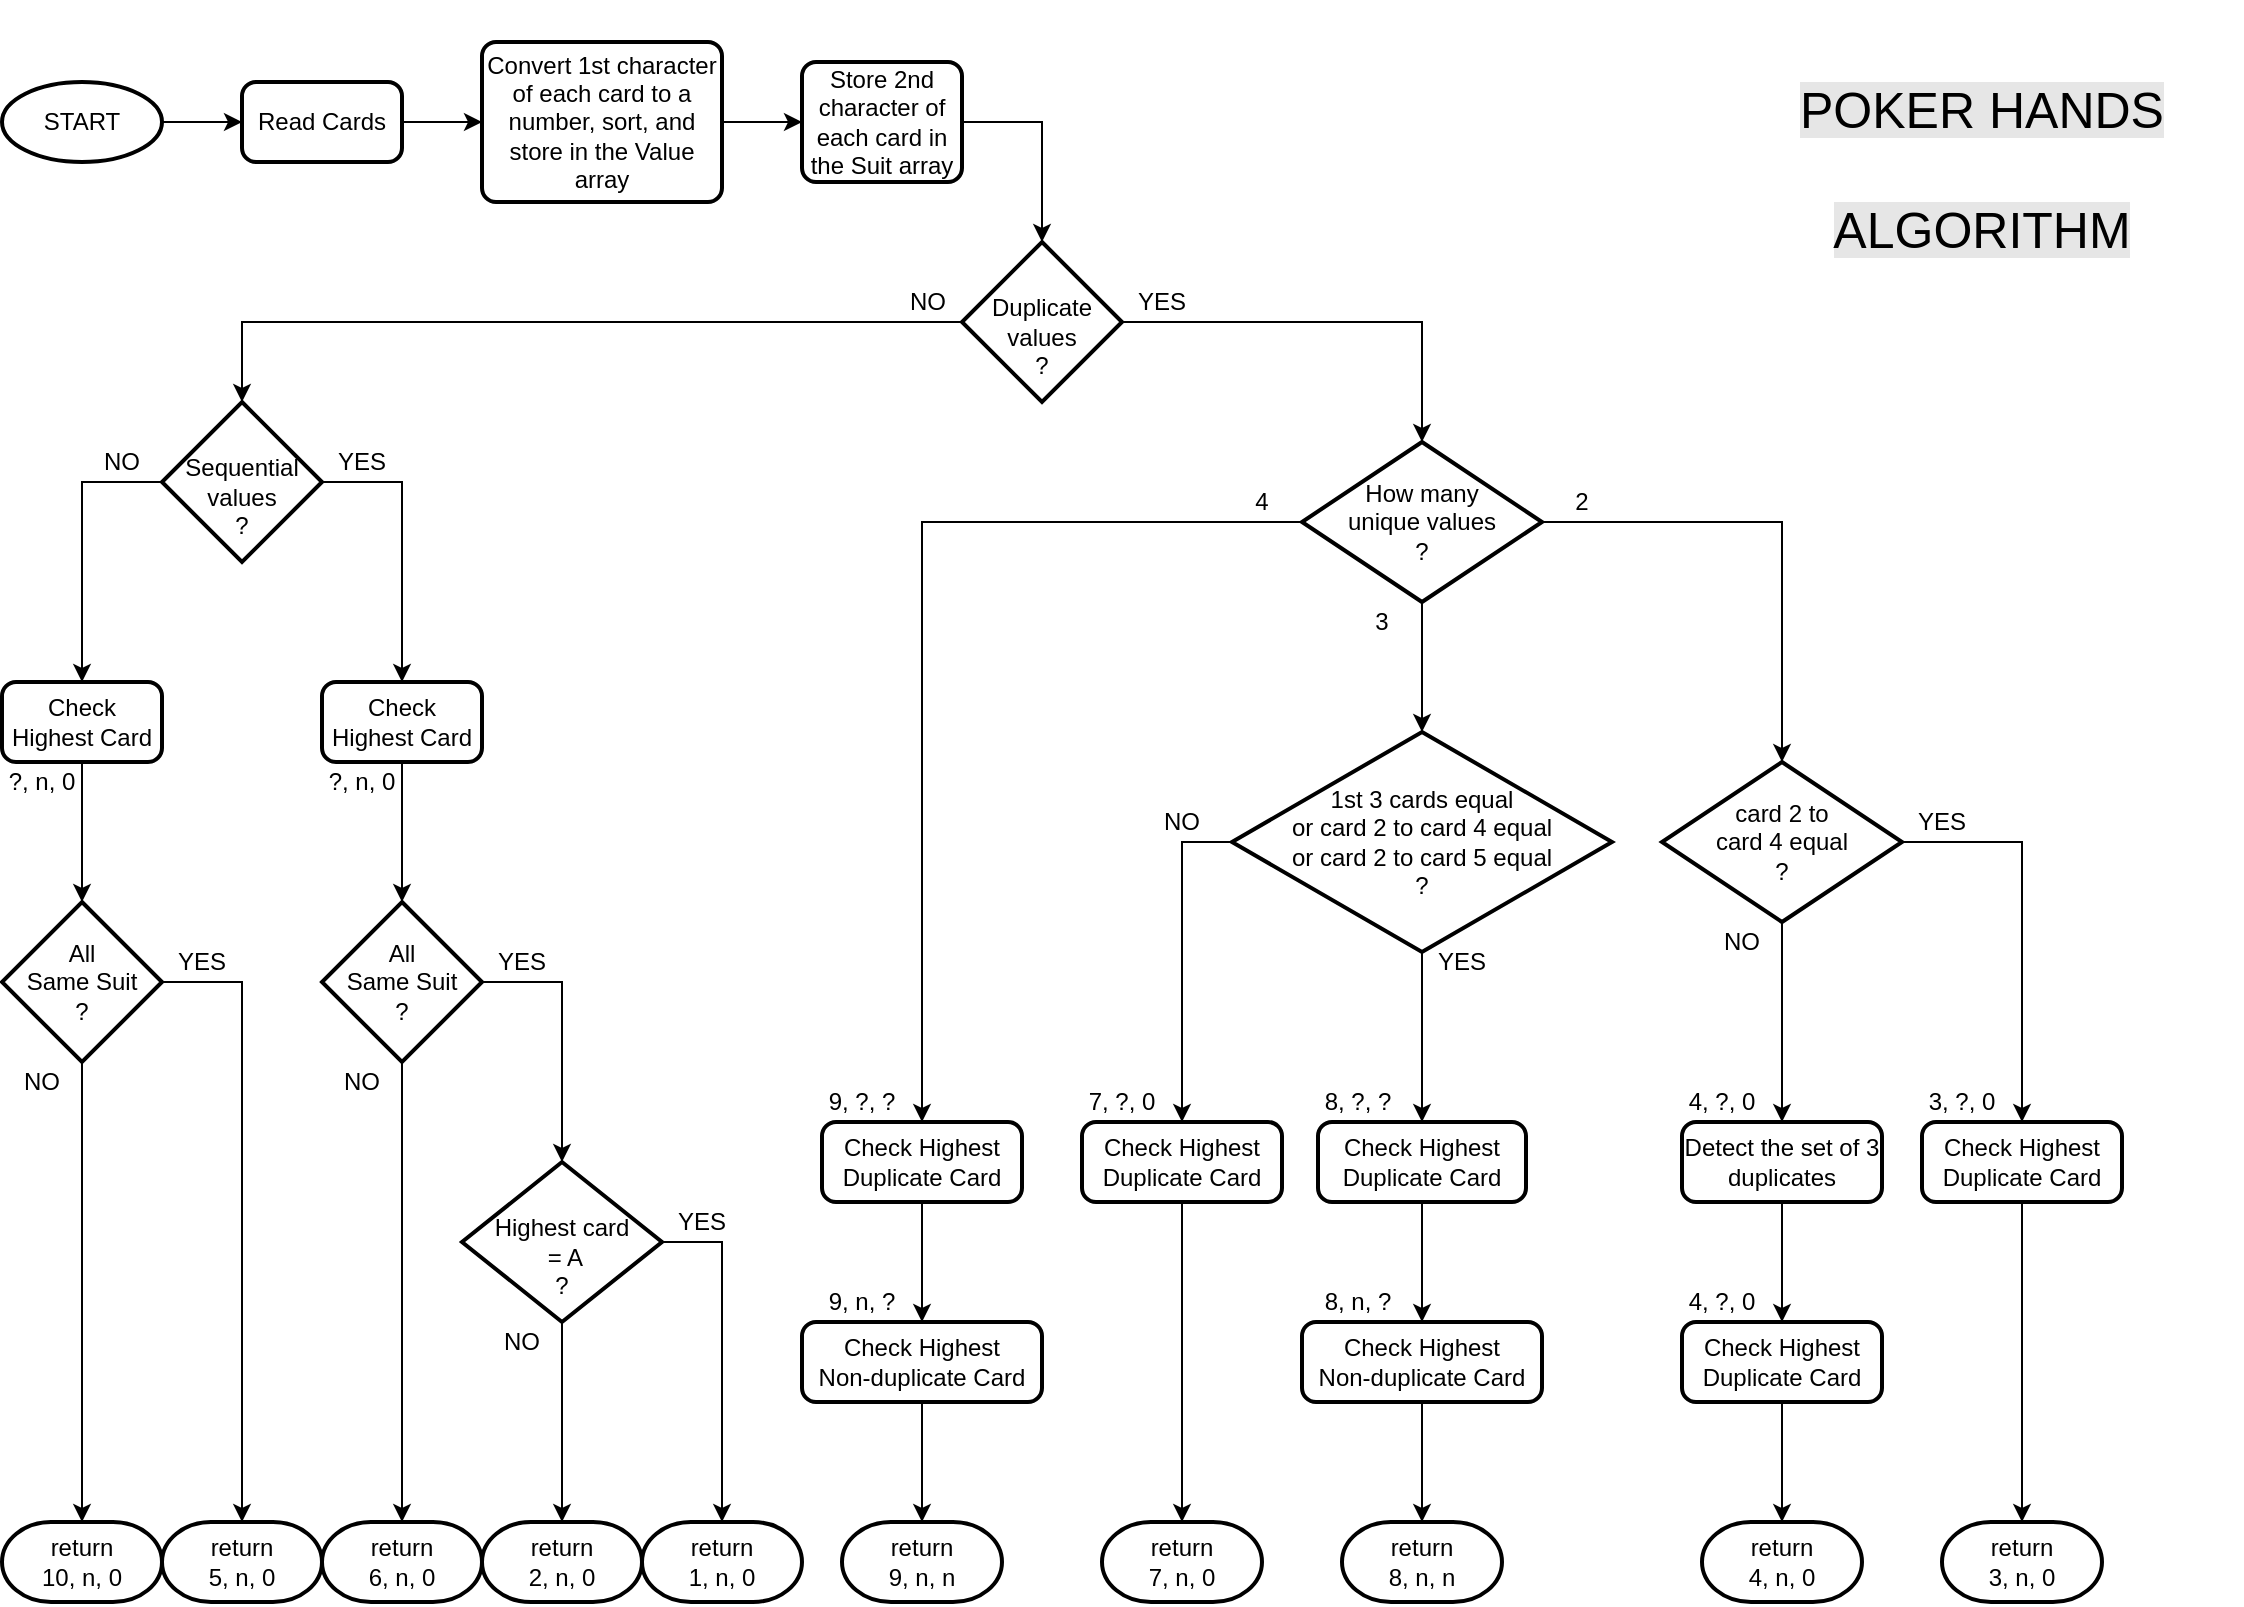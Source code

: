 <mxfile version="12.6.6" type="device"><diagram id="I3q20znTGNUzagH7PXtS" name="Page-1"><mxGraphModel dx="2646" dy="1188" grid="1" gridSize="10" guides="1" tooltips="1" connect="1" arrows="1" fold="1" page="1" pageScale="1" pageWidth="1169" pageHeight="827" math="0" shadow="0"><root><mxCell id="0"/><mxCell id="1" parent="0"/><mxCell id="RHL13HJdEmfLBAZ5DsNO-29" style="edgeStyle=orthogonalEdgeStyle;rounded=0;orthogonalLoop=1;jettySize=auto;html=1;exitX=1;exitY=0.5;exitDx=0;exitDy=0;exitPerimeter=0;endArrow=classic;endFill=1;entryX=0;entryY=0.5;entryDx=0;entryDy=0;" parent="1" source="sh6oQ77zV7s9otKL_5PD-1" target="sh6oQ77zV7s9otKL_5PD-3" edge="1"><mxGeometry relative="1" as="geometry"><mxPoint x="150" y="120" as="targetPoint"/><Array as="points"/></mxGeometry></mxCell><mxCell id="sh6oQ77zV7s9otKL_5PD-1" value="START" style="strokeWidth=2;html=1;shape=mxgraph.flowchart.start_1;whiteSpace=wrap;" parent="1" vertex="1"><mxGeometry x="40" y="40" width="80" height="40" as="geometry"/></mxCell><mxCell id="eEpvlxk4m8wuAe4OeIYp-4" style="edgeStyle=orthogonalEdgeStyle;rounded=0;orthogonalLoop=1;jettySize=auto;html=1;exitX=1;exitY=0.5;exitDx=0;exitDy=0;entryX=0;entryY=0.5;entryDx=0;entryDy=0;" edge="1" parent="1" source="sh6oQ77zV7s9otKL_5PD-2" target="eEpvlxk4m8wuAe4OeIYp-3"><mxGeometry relative="1" as="geometry"/></mxCell><mxCell id="sh6oQ77zV7s9otKL_5PD-2" value="Convert 1st character of each card to a number, sort, and store in the Value array" style="rounded=1;whiteSpace=wrap;html=1;absoluteArcSize=1;arcSize=14;strokeWidth=2;" parent="1" vertex="1"><mxGeometry x="280" y="20" width="120" height="80" as="geometry"/></mxCell><mxCell id="RHL13HJdEmfLBAZ5DsNO-30" style="edgeStyle=orthogonalEdgeStyle;rounded=0;orthogonalLoop=1;jettySize=auto;html=1;exitX=1;exitY=0.5;exitDx=0;exitDy=0;entryX=0;entryY=0.5;entryDx=0;entryDy=0;endArrow=classic;endFill=1;" parent="1" source="sh6oQ77zV7s9otKL_5PD-3" target="sh6oQ77zV7s9otKL_5PD-2" edge="1"><mxGeometry relative="1" as="geometry"><Array as="points"><mxPoint x="270" y="60"/><mxPoint x="270" y="60"/></Array></mxGeometry></mxCell><mxCell id="sh6oQ77zV7s9otKL_5PD-3" value="Read Cards" style="rounded=1;whiteSpace=wrap;html=1;absoluteArcSize=1;arcSize=14;strokeWidth=2;" parent="1" vertex="1"><mxGeometry x="160" y="40" width="80" height="40" as="geometry"/></mxCell><mxCell id="RHL13HJdEmfLBAZ5DsNO-21" style="edgeStyle=orthogonalEdgeStyle;rounded=0;orthogonalLoop=1;jettySize=auto;html=1;exitX=0;exitY=0.5;exitDx=0;exitDy=0;exitPerimeter=0;endArrow=classic;endFill=1;entryX=0.5;entryY=0;entryDx=0;entryDy=0;entryPerimeter=0;" parent="1" source="sh6oQ77zV7s9otKL_5PD-4" target="sh6oQ77zV7s9otKL_5PD-8" edge="1"><mxGeometry relative="1" as="geometry"><mxPoint x="350" y="160" as="targetPoint"/></mxGeometry></mxCell><mxCell id="sh6oQ77zV7s9otKL_5PD-4" value="&lt;br&gt;Duplicate&lt;br&gt;values&lt;br&gt;?" style="strokeWidth=2;html=1;shape=mxgraph.flowchart.decision;whiteSpace=wrap;" parent="1" vertex="1"><mxGeometry x="520" y="120" width="80" height="80" as="geometry"/></mxCell><mxCell id="RHL13HJdEmfLBAZ5DsNO-5" style="edgeStyle=orthogonalEdgeStyle;rounded=0;orthogonalLoop=1;jettySize=auto;html=1;exitX=0;exitY=0.5;exitDx=0;exitDy=0;exitPerimeter=0;entryX=0.5;entryY=0;entryDx=0;entryDy=0;" parent="1" source="sh6oQ77zV7s9otKL_5PD-8" target="eEpvlxk4m8wuAe4OeIYp-14" edge="1"><mxGeometry relative="1" as="geometry"/></mxCell><mxCell id="eEpvlxk4m8wuAe4OeIYp-9" style="edgeStyle=orthogonalEdgeStyle;rounded=0;orthogonalLoop=1;jettySize=auto;html=1;exitX=1;exitY=0.5;exitDx=0;exitDy=0;exitPerimeter=0;" edge="1" parent="1" source="sh6oQ77zV7s9otKL_5PD-8" target="eEpvlxk4m8wuAe4OeIYp-7"><mxGeometry relative="1" as="geometry"/></mxCell><mxCell id="sh6oQ77zV7s9otKL_5PD-8" value="&lt;br&gt;Sequential&lt;br&gt;values&lt;br&gt;?" style="strokeWidth=2;html=1;shape=mxgraph.flowchart.decision;whiteSpace=wrap;" parent="1" vertex="1"><mxGeometry x="120" y="200" width="80" height="80" as="geometry"/></mxCell><mxCell id="sh6oQ77zV7s9otKL_5PD-9" value="All&lt;br&gt;Same Suit&lt;br&gt;?" style="strokeWidth=2;html=1;shape=mxgraph.flowchart.decision;whiteSpace=wrap;" parent="1" vertex="1"><mxGeometry x="40" y="450" width="80" height="80" as="geometry"/></mxCell><mxCell id="sh6oQ77zV7s9otKL_5PD-29" style="edgeStyle=orthogonalEdgeStyle;rounded=0;orthogonalLoop=1;jettySize=auto;html=1;exitX=0.5;exitY=1;exitDx=0;exitDy=0;exitPerimeter=0;entryX=0.5;entryY=0;entryDx=0;entryDy=0;entryPerimeter=0;" parent="1" source="sh6oQ77zV7s9otKL_5PD-12" target="sh6oQ77zV7s9otKL_5PD-31" edge="1"><mxGeometry relative="1" as="geometry"><mxPoint x="240" y="510" as="targetPoint"/></mxGeometry></mxCell><mxCell id="eEpvlxk4m8wuAe4OeIYp-13" style="edgeStyle=orthogonalEdgeStyle;rounded=0;orthogonalLoop=1;jettySize=auto;html=1;exitX=1;exitY=0.5;exitDx=0;exitDy=0;exitPerimeter=0;entryX=0.5;entryY=0;entryDx=0;entryDy=0;entryPerimeter=0;" edge="1" parent="1" source="sh6oQ77zV7s9otKL_5PD-12" target="sh6oQ77zV7s9otKL_5PD-15"><mxGeometry relative="1" as="geometry"><mxPoint x="320" y="530" as="targetPoint"/></mxGeometry></mxCell><mxCell id="sh6oQ77zV7s9otKL_5PD-12" value="All&lt;br&gt;Same Suit&lt;br&gt;?" style="strokeWidth=2;html=1;shape=mxgraph.flowchart.decision;whiteSpace=wrap;" parent="1" vertex="1"><mxGeometry x="200" y="450" width="80" height="80" as="geometry"/></mxCell><mxCell id="sh6oQ77zV7s9otKL_5PD-20" style="edgeStyle=orthogonalEdgeStyle;rounded=0;orthogonalLoop=1;jettySize=auto;html=1;exitX=0.5;exitY=1;exitDx=0;exitDy=0;exitPerimeter=0;entryX=0.5;entryY=0;entryDx=0;entryDy=0;entryPerimeter=0;" parent="1" source="sh6oQ77zV7s9otKL_5PD-15" target="sh6oQ77zV7s9otKL_5PD-16" edge="1"><mxGeometry relative="1" as="geometry"/></mxCell><mxCell id="sh6oQ77zV7s9otKL_5PD-23" style="edgeStyle=orthogonalEdgeStyle;rounded=0;orthogonalLoop=1;jettySize=auto;html=1;exitX=1;exitY=0.5;exitDx=0;exitDy=0;exitPerimeter=0;entryX=0.5;entryY=0;entryDx=0;entryDy=0;entryPerimeter=0;" parent="1" source="sh6oQ77zV7s9otKL_5PD-15" target="sh6oQ77zV7s9otKL_5PD-22" edge="1"><mxGeometry relative="1" as="geometry"/></mxCell><mxCell id="sh6oQ77zV7s9otKL_5PD-15" value="&lt;br&gt;Highest card&lt;br&gt;&amp;nbsp;= A&lt;br&gt;?" style="strokeWidth=2;html=1;shape=mxgraph.flowchart.decision;whiteSpace=wrap;" parent="1" vertex="1"><mxGeometry x="270" y="580" width="100" height="80" as="geometry"/></mxCell><mxCell id="sh6oQ77zV7s9otKL_5PD-16" value="return&lt;br&gt;2, n, 0" style="strokeWidth=2;html=1;shape=mxgraph.flowchart.terminator;whiteSpace=wrap;" parent="1" vertex="1"><mxGeometry x="280" y="760" width="80" height="40" as="geometry"/></mxCell><mxCell id="sh6oQ77zV7s9otKL_5PD-22" value="return&lt;br&gt;1, n, 0" style="strokeWidth=2;html=1;shape=mxgraph.flowchart.terminator;whiteSpace=wrap;" parent="1" vertex="1"><mxGeometry x="360" y="760" width="80" height="40" as="geometry"/></mxCell><mxCell id="sh6oQ77zV7s9otKL_5PD-25" value="YES" style="text;html=1;strokeColor=none;fillColor=none;align=center;verticalAlign=middle;whiteSpace=wrap;rounded=0;" parent="1" vertex="1"><mxGeometry x="370" y="600" width="40" height="20" as="geometry"/></mxCell><mxCell id="sh6oQ77zV7s9otKL_5PD-26" value="NO" style="text;html=1;strokeColor=none;fillColor=none;align=center;verticalAlign=middle;whiteSpace=wrap;rounded=0;" parent="1" vertex="1"><mxGeometry x="280" y="660" width="40" height="20" as="geometry"/></mxCell><mxCell id="sh6oQ77zV7s9otKL_5PD-27" value="YES" style="text;html=1;strokeColor=none;fillColor=none;align=center;verticalAlign=middle;whiteSpace=wrap;rounded=0;" parent="1" vertex="1"><mxGeometry x="280" y="470" width="40" height="20" as="geometry"/></mxCell><mxCell id="sh6oQ77zV7s9otKL_5PD-28" value="NO" style="text;html=1;strokeColor=none;fillColor=none;align=center;verticalAlign=middle;whiteSpace=wrap;rounded=0;" parent="1" vertex="1"><mxGeometry x="200" y="530" width="40" height="20" as="geometry"/></mxCell><mxCell id="sh6oQ77zV7s9otKL_5PD-31" value="return&lt;br&gt;6, n, 0" style="strokeWidth=2;html=1;shape=mxgraph.flowchart.terminator;whiteSpace=wrap;" parent="1" vertex="1"><mxGeometry x="200" y="760" width="80" height="40" as="geometry"/></mxCell><mxCell id="RHL13HJdEmfLBAZ5DsNO-4" value="YES" style="text;html=1;strokeColor=none;fillColor=none;align=center;verticalAlign=middle;whiteSpace=wrap;rounded=0;" parent="1" vertex="1"><mxGeometry x="200" y="220" width="40" height="20" as="geometry"/></mxCell><mxCell id="RHL13HJdEmfLBAZ5DsNO-6" value="NO" style="text;html=1;strokeColor=none;fillColor=none;align=center;verticalAlign=middle;whiteSpace=wrap;rounded=0;" parent="1" vertex="1"><mxGeometry x="80" y="220" width="40" height="20" as="geometry"/></mxCell><mxCell id="RHL13HJdEmfLBAZ5DsNO-9" style="edgeStyle=orthogonalEdgeStyle;rounded=0;orthogonalLoop=1;jettySize=auto;html=1;exitX=0.5;exitY=1;exitDx=0;exitDy=0;entryX=0.5;entryY=0;entryDx=0;entryDy=0;exitPerimeter=0;entryPerimeter=0;" parent="1" source="sh6oQ77zV7s9otKL_5PD-9" target="RHL13HJdEmfLBAZ5DsNO-14" edge="1"><mxGeometry relative="1" as="geometry"><Array as="points"/><mxPoint x="80" y="570" as="targetPoint"/></mxGeometry></mxCell><mxCell id="RHL13HJdEmfLBAZ5DsNO-7" value="NO" style="text;html=1;strokeColor=none;fillColor=none;align=center;verticalAlign=middle;whiteSpace=wrap;rounded=0;" parent="1" vertex="1"><mxGeometry x="40" y="530" width="40" height="20" as="geometry"/></mxCell><mxCell id="RHL13HJdEmfLBAZ5DsNO-10" style="edgeStyle=orthogonalEdgeStyle;rounded=0;orthogonalLoop=1;jettySize=auto;html=1;exitX=0;exitY=1;exitDx=0;exitDy=0;entryX=0.5;entryY=0;entryDx=0;entryDy=0;entryPerimeter=0;" parent="1" source="RHL13HJdEmfLBAZ5DsNO-8" target="RHL13HJdEmfLBAZ5DsNO-13" edge="1"><mxGeometry relative="1" as="geometry"><Array as="points"><mxPoint x="160" y="490"/></Array><mxPoint x="160" y="570" as="targetPoint"/></mxGeometry></mxCell><mxCell id="RHL13HJdEmfLBAZ5DsNO-8" value="YES" style="text;html=1;strokeColor=none;fillColor=none;align=center;verticalAlign=middle;whiteSpace=wrap;rounded=0;" parent="1" vertex="1"><mxGeometry x="120" y="470" width="40" height="20" as="geometry"/></mxCell><mxCell id="RHL13HJdEmfLBAZ5DsNO-13" value="return&lt;br&gt;5, n, 0" style="strokeWidth=2;html=1;shape=mxgraph.flowchart.terminator;whiteSpace=wrap;" parent="1" vertex="1"><mxGeometry x="120" y="760" width="80" height="40" as="geometry"/></mxCell><mxCell id="RHL13HJdEmfLBAZ5DsNO-14" value="return&lt;br&gt;10, n, 0" style="strokeWidth=2;html=1;shape=mxgraph.flowchart.terminator;whiteSpace=wrap;" parent="1" vertex="1"><mxGeometry x="40" y="760" width="80" height="40" as="geometry"/></mxCell><mxCell id="RHL13HJdEmfLBAZ5DsNO-22" value="NO" style="text;html=1;strokeColor=none;fillColor=none;align=center;verticalAlign=middle;whiteSpace=wrap;rounded=0;" parent="1" vertex="1"><mxGeometry x="483" y="140" width="40" height="20" as="geometry"/></mxCell><mxCell id="RHL13HJdEmfLBAZ5DsNO-25" style="edgeStyle=orthogonalEdgeStyle;rounded=0;orthogonalLoop=1;jettySize=auto;html=1;exitX=1;exitY=0.5;exitDx=0;exitDy=0;endArrow=classic;endFill=1;exitPerimeter=0;entryX=0.5;entryY=0;entryDx=0;entryDy=0;entryPerimeter=0;" parent="1" source="sh6oQ77zV7s9otKL_5PD-4" target="eEpvlxk4m8wuAe4OeIYp-21" edge="1"><mxGeometry relative="1" as="geometry"><Array as="points"><mxPoint x="750" y="160"/></Array><mxPoint x="680" y="190" as="targetPoint"/></mxGeometry></mxCell><mxCell id="RHL13HJdEmfLBAZ5DsNO-23" value="YES" style="text;html=1;strokeColor=none;fillColor=none;align=center;verticalAlign=middle;whiteSpace=wrap;rounded=0;" parent="1" vertex="1"><mxGeometry x="600" y="140" width="40" height="20" as="geometry"/></mxCell><mxCell id="RHL13HJdEmfLBAZ5DsNO-38" value="7, ?, 0" style="text;html=1;strokeColor=none;fillColor=none;align=center;verticalAlign=middle;whiteSpace=wrap;rounded=0;" parent="1" vertex="1"><mxGeometry x="580" y="540" width="40" height="20" as="geometry"/></mxCell><mxCell id="RHL13HJdEmfLBAZ5DsNO-42" value="3, ?, 0" style="text;html=1;strokeColor=none;fillColor=none;align=center;verticalAlign=middle;whiteSpace=wrap;rounded=0;" parent="1" vertex="1"><mxGeometry x="1000" y="540" width="40" height="20" as="geometry"/></mxCell><mxCell id="RHL13HJdEmfLBAZ5DsNO-60" style="edgeStyle=orthogonalEdgeStyle;rounded=0;orthogonalLoop=1;jettySize=auto;html=1;exitX=0.5;exitY=1;exitDx=0;exitDy=0;entryX=0.5;entryY=0;entryDx=0;entryDy=0;entryPerimeter=0;endArrow=classic;endFill=1;" parent="1" source="eEpvlxk4m8wuAe4OeIYp-29" target="RHL13HJdEmfLBAZ5DsNO-46" edge="1"><mxGeometry relative="1" as="geometry"><mxPoint x="500" y="480" as="sourcePoint"/></mxGeometry></mxCell><mxCell id="RHL13HJdEmfLBAZ5DsNO-61" style="edgeStyle=orthogonalEdgeStyle;rounded=0;orthogonalLoop=1;jettySize=auto;html=1;exitX=0.5;exitY=1;exitDx=0;exitDy=0;endArrow=classic;endFill=1;" parent="1" source="eEpvlxk4m8wuAe4OeIYp-37" target="RHL13HJdEmfLBAZ5DsNO-47" edge="1"><mxGeometry relative="1" as="geometry"><mxPoint x="630" y="630" as="sourcePoint"/></mxGeometry></mxCell><mxCell id="RHL13HJdEmfLBAZ5DsNO-62" style="edgeStyle=orthogonalEdgeStyle;rounded=0;orthogonalLoop=1;jettySize=auto;html=1;exitX=0.5;exitY=1;exitDx=0;exitDy=0;entryX=0.5;entryY=0;entryDx=0;entryDy=0;entryPerimeter=0;endArrow=classic;endFill=1;" parent="1" source="eEpvlxk4m8wuAe4OeIYp-40" target="RHL13HJdEmfLBAZ5DsNO-48" edge="1"><mxGeometry relative="1" as="geometry"><Array as="points"><mxPoint x="750" y="720"/><mxPoint x="750" y="720"/></Array><mxPoint x="710" y="480" as="sourcePoint"/></mxGeometry></mxCell><mxCell id="RHL13HJdEmfLBAZ5DsNO-46" value="return&lt;br&gt;9, n, n" style="strokeWidth=2;html=1;shape=mxgraph.flowchart.terminator;whiteSpace=wrap;" parent="1" vertex="1"><mxGeometry x="460" y="760" width="80" height="40" as="geometry"/></mxCell><mxCell id="RHL13HJdEmfLBAZ5DsNO-47" value="return&lt;br&gt;7, n, 0" style="strokeWidth=2;html=1;shape=mxgraph.flowchart.terminator;whiteSpace=wrap;" parent="1" vertex="1"><mxGeometry x="590" y="760" width="80" height="40" as="geometry"/></mxCell><mxCell id="RHL13HJdEmfLBAZ5DsNO-48" value="return&lt;br&gt;8, n, n" style="strokeWidth=2;html=1;shape=mxgraph.flowchart.terminator;whiteSpace=wrap;" parent="1" vertex="1"><mxGeometry x="710" y="760" width="80" height="40" as="geometry"/></mxCell><mxCell id="RHL13HJdEmfLBAZ5DsNO-66" style="edgeStyle=orthogonalEdgeStyle;rounded=0;orthogonalLoop=1;jettySize=auto;html=1;exitX=0.5;exitY=1;exitDx=0;exitDy=0;exitPerimeter=0;endArrow=classic;endFill=1;entryX=0.5;entryY=0;entryDx=0;entryDy=0;" parent="1" source="RHL13HJdEmfLBAZ5DsNO-49" target="eEpvlxk4m8wuAe4OeIYp-67" edge="1"><mxGeometry relative="1" as="geometry"><mxPoint x="870" y="530" as="targetPoint"/></mxGeometry></mxCell><mxCell id="eEpvlxk4m8wuAe4OeIYp-61" style="edgeStyle=orthogonalEdgeStyle;rounded=0;orthogonalLoop=1;jettySize=auto;html=1;exitX=1;exitY=0.5;exitDx=0;exitDy=0;exitPerimeter=0;entryX=0.5;entryY=0;entryDx=0;entryDy=0;" edge="1" parent="1" source="RHL13HJdEmfLBAZ5DsNO-49" target="eEpvlxk4m8wuAe4OeIYp-60"><mxGeometry relative="1" as="geometry"/></mxCell><mxCell id="RHL13HJdEmfLBAZ5DsNO-49" value="card 2 to &lt;br&gt;card 4 equal&lt;br&gt;?" style="strokeWidth=2;html=1;shape=mxgraph.flowchart.decision;whiteSpace=wrap;" parent="1" vertex="1"><mxGeometry x="870" y="380" width="120" height="80" as="geometry"/></mxCell><mxCell id="RHL13HJdEmfLBAZ5DsNO-78" style="edgeStyle=orthogonalEdgeStyle;rounded=0;orthogonalLoop=1;jettySize=auto;html=1;exitX=0.5;exitY=1;exitDx=0;exitDy=0;entryX=0.5;entryY=0;entryDx=0;entryDy=0;entryPerimeter=0;endArrow=classic;endFill=1;" parent="1" source="eEpvlxk4m8wuAe4OeIYp-60" target="RHL13HJdEmfLBAZ5DsNO-77" edge="1"><mxGeometry relative="1" as="geometry"><Array as="points"><mxPoint x="1030" y="580"/><mxPoint x="1030" y="580"/></Array><mxPoint x="1090" y="580" as="sourcePoint"/></mxGeometry></mxCell><mxCell id="RHL13HJdEmfLBAZ5DsNO-75" value="return&lt;br&gt;4, n, 0" style="strokeWidth=2;html=1;shape=mxgraph.flowchart.terminator;whiteSpace=wrap;" parent="1" vertex="1"><mxGeometry x="890" y="760" width="80" height="40" as="geometry"/></mxCell><mxCell id="RHL13HJdEmfLBAZ5DsNO-77" value="return&lt;br&gt;3, n, 0" style="strokeWidth=2;html=1;shape=mxgraph.flowchart.terminator;whiteSpace=wrap;" parent="1" vertex="1"><mxGeometry x="1010" y="760" width="80" height="40" as="geometry"/></mxCell><mxCell id="RHL13HJdEmfLBAZ5DsNO-90" value="4, ?, 0" style="text;html=1;strokeColor=none;fillColor=none;align=center;verticalAlign=middle;whiteSpace=wrap;rounded=0;" parent="1" vertex="1"><mxGeometry x="880" y="540" width="40" height="20" as="geometry"/></mxCell><mxCell id="eEpvlxk4m8wuAe4OeIYp-6" style="edgeStyle=orthogonalEdgeStyle;rounded=0;orthogonalLoop=1;jettySize=auto;html=1;exitX=1;exitY=0.5;exitDx=0;exitDy=0;" edge="1" parent="1" source="eEpvlxk4m8wuAe4OeIYp-3" target="sh6oQ77zV7s9otKL_5PD-4"><mxGeometry relative="1" as="geometry"/></mxCell><mxCell id="eEpvlxk4m8wuAe4OeIYp-3" value="Store 2nd character of each card in the Suit array" style="rounded=1;whiteSpace=wrap;html=1;absoluteArcSize=1;arcSize=14;strokeWidth=2;" vertex="1" parent="1"><mxGeometry x="440" y="30" width="80" height="60" as="geometry"/></mxCell><mxCell id="eEpvlxk4m8wuAe4OeIYp-10" style="edgeStyle=orthogonalEdgeStyle;rounded=0;orthogonalLoop=1;jettySize=auto;html=1;exitX=0.5;exitY=1;exitDx=0;exitDy=0;entryX=0.5;entryY=0;entryDx=0;entryDy=0;entryPerimeter=0;" edge="1" parent="1" source="eEpvlxk4m8wuAe4OeIYp-7" target="sh6oQ77zV7s9otKL_5PD-12"><mxGeometry relative="1" as="geometry"/></mxCell><mxCell id="eEpvlxk4m8wuAe4OeIYp-7" value="Check Highest Card" style="rounded=1;whiteSpace=wrap;html=1;absoluteArcSize=1;arcSize=14;strokeWidth=2;" vertex="1" parent="1"><mxGeometry x="200" y="340" width="80" height="40" as="geometry"/></mxCell><mxCell id="eEpvlxk4m8wuAe4OeIYp-8" value="?, n, 0" style="text;html=1;strokeColor=none;fillColor=none;align=center;verticalAlign=middle;whiteSpace=wrap;rounded=0;" vertex="1" parent="1"><mxGeometry x="200" y="380" width="40" height="20" as="geometry"/></mxCell><mxCell id="eEpvlxk4m8wuAe4OeIYp-15" style="edgeStyle=orthogonalEdgeStyle;rounded=0;orthogonalLoop=1;jettySize=auto;html=1;exitX=0.5;exitY=1;exitDx=0;exitDy=0;entryX=0.5;entryY=0;entryDx=0;entryDy=0;entryPerimeter=0;" edge="1" parent="1" source="eEpvlxk4m8wuAe4OeIYp-14" target="sh6oQ77zV7s9otKL_5PD-9"><mxGeometry relative="1" as="geometry"/></mxCell><mxCell id="eEpvlxk4m8wuAe4OeIYp-14" value="Check Highest Card" style="rounded=1;whiteSpace=wrap;html=1;absoluteArcSize=1;arcSize=14;strokeWidth=2;" vertex="1" parent="1"><mxGeometry x="40" y="340" width="80" height="40" as="geometry"/></mxCell><mxCell id="eEpvlxk4m8wuAe4OeIYp-16" value="?, n, 0" style="text;html=1;strokeColor=none;fillColor=none;align=center;verticalAlign=middle;whiteSpace=wrap;rounded=0;" vertex="1" parent="1"><mxGeometry x="40" y="380" width="40" height="20" as="geometry"/></mxCell><mxCell id="eEpvlxk4m8wuAe4OeIYp-36" style="edgeStyle=orthogonalEdgeStyle;rounded=0;orthogonalLoop=1;jettySize=auto;html=1;exitX=0.5;exitY=1;exitDx=0;exitDy=0;exitPerimeter=0;entryX=0.5;entryY=0;entryDx=0;entryDy=0;entryPerimeter=0;" edge="1" parent="1" source="eEpvlxk4m8wuAe4OeIYp-21" target="eEpvlxk4m8wuAe4OeIYp-35"><mxGeometry relative="1" as="geometry"/></mxCell><mxCell id="eEpvlxk4m8wuAe4OeIYp-55" style="edgeStyle=orthogonalEdgeStyle;rounded=0;orthogonalLoop=1;jettySize=auto;html=1;exitX=1;exitY=0.5;exitDx=0;exitDy=0;exitPerimeter=0;entryX=0.5;entryY=0;entryDx=0;entryDy=0;entryPerimeter=0;" edge="1" parent="1" source="eEpvlxk4m8wuAe4OeIYp-21" target="RHL13HJdEmfLBAZ5DsNO-49"><mxGeometry relative="1" as="geometry"/></mxCell><mxCell id="eEpvlxk4m8wuAe4OeIYp-21" value="&lt;font style=&quot;font-size: 12px ; line-height: 120%&quot;&gt;How many&lt;br&gt;unique values&lt;br&gt;?&lt;/font&gt;" style="strokeWidth=2;html=1;shape=mxgraph.flowchart.decision;whiteSpace=wrap;" vertex="1" parent="1"><mxGeometry x="690" y="220" width="120" height="80" as="geometry"/></mxCell><mxCell id="eEpvlxk4m8wuAe4OeIYp-22" value="2" style="text;html=1;strokeColor=none;fillColor=none;align=center;verticalAlign=middle;whiteSpace=wrap;rounded=0;" vertex="1" parent="1"><mxGeometry x="810" y="240" width="40" height="20" as="geometry"/></mxCell><mxCell id="eEpvlxk4m8wuAe4OeIYp-23" value="3" style="text;html=1;strokeColor=none;fillColor=none;align=center;verticalAlign=middle;whiteSpace=wrap;rounded=0;" vertex="1" parent="1"><mxGeometry x="710" y="300" width="40" height="20" as="geometry"/></mxCell><mxCell id="eEpvlxk4m8wuAe4OeIYp-28" style="edgeStyle=orthogonalEdgeStyle;rounded=0;orthogonalLoop=1;jettySize=auto;html=1;exitX=0;exitY=0.5;exitDx=0;exitDy=0;exitPerimeter=0;" edge="1" parent="1" source="eEpvlxk4m8wuAe4OeIYp-21" target="eEpvlxk4m8wuAe4OeIYp-27"><mxGeometry relative="1" as="geometry"><mxPoint x="620" y="240" as="sourcePoint"/></mxGeometry></mxCell><mxCell id="eEpvlxk4m8wuAe4OeIYp-24" value="4" style="text;html=1;strokeColor=none;fillColor=none;align=center;verticalAlign=middle;whiteSpace=wrap;rounded=0;" vertex="1" parent="1"><mxGeometry x="650" y="240" width="40" height="20" as="geometry"/></mxCell><mxCell id="eEpvlxk4m8wuAe4OeIYp-34" style="edgeStyle=orthogonalEdgeStyle;rounded=0;orthogonalLoop=1;jettySize=auto;html=1;exitX=0.5;exitY=1;exitDx=0;exitDy=0;entryX=0.5;entryY=0;entryDx=0;entryDy=0;" edge="1" parent="1" source="eEpvlxk4m8wuAe4OeIYp-27" target="eEpvlxk4m8wuAe4OeIYp-29"><mxGeometry relative="1" as="geometry"/></mxCell><mxCell id="eEpvlxk4m8wuAe4OeIYp-27" value="Check Highest Duplicate Card" style="rounded=1;whiteSpace=wrap;html=1;absoluteArcSize=1;arcSize=14;strokeWidth=2;" vertex="1" parent="1"><mxGeometry x="450" y="560" width="100" height="40" as="geometry"/></mxCell><mxCell id="eEpvlxk4m8wuAe4OeIYp-29" value="Check Highest&lt;br&gt;Non-duplicate Card" style="rounded=1;whiteSpace=wrap;html=1;absoluteArcSize=1;arcSize=14;strokeWidth=2;" vertex="1" parent="1"><mxGeometry x="440" y="660" width="120" height="40" as="geometry"/></mxCell><mxCell id="eEpvlxk4m8wuAe4OeIYp-32" value="9, ?, ?" style="text;html=1;strokeColor=none;fillColor=none;align=center;verticalAlign=middle;whiteSpace=wrap;rounded=0;" vertex="1" parent="1"><mxGeometry x="450" y="540" width="40" height="20" as="geometry"/></mxCell><mxCell id="eEpvlxk4m8wuAe4OeIYp-33" value="9, n, ?" style="text;html=1;strokeColor=none;fillColor=none;align=center;verticalAlign=middle;whiteSpace=wrap;rounded=0;" vertex="1" parent="1"><mxGeometry x="450" y="640" width="40" height="20" as="geometry"/></mxCell><mxCell id="eEpvlxk4m8wuAe4OeIYp-38" style="edgeStyle=orthogonalEdgeStyle;rounded=0;orthogonalLoop=1;jettySize=auto;html=1;exitX=0;exitY=0.5;exitDx=0;exitDy=0;exitPerimeter=0;entryX=0.5;entryY=0;entryDx=0;entryDy=0;" edge="1" parent="1" source="eEpvlxk4m8wuAe4OeIYp-35" target="eEpvlxk4m8wuAe4OeIYp-37"><mxGeometry relative="1" as="geometry"/></mxCell><mxCell id="eEpvlxk4m8wuAe4OeIYp-44" style="edgeStyle=orthogonalEdgeStyle;rounded=0;orthogonalLoop=1;jettySize=auto;html=1;exitX=0.5;exitY=1;exitDx=0;exitDy=0;exitPerimeter=0;entryX=0.5;entryY=0;entryDx=0;entryDy=0;" edge="1" parent="1" source="eEpvlxk4m8wuAe4OeIYp-35" target="eEpvlxk4m8wuAe4OeIYp-39"><mxGeometry relative="1" as="geometry"/></mxCell><mxCell id="eEpvlxk4m8wuAe4OeIYp-35" value="&lt;font style=&quot;font-size: 12px ; line-height: 120%&quot;&gt;1st 3 cards equal&lt;br&gt;or&amp;nbsp;card 2 to card 4 equal&lt;br&gt;or card 2 to card 5 equal&lt;br&gt;?&lt;/font&gt;" style="strokeWidth=2;html=1;shape=mxgraph.flowchart.decision;whiteSpace=wrap;" vertex="1" parent="1"><mxGeometry x="655" y="365" width="190" height="110" as="geometry"/></mxCell><mxCell id="eEpvlxk4m8wuAe4OeIYp-37" value="Check Highest Duplicate Card" style="rounded=1;whiteSpace=wrap;html=1;absoluteArcSize=1;arcSize=14;strokeWidth=2;" vertex="1" parent="1"><mxGeometry x="580" y="560" width="100" height="40" as="geometry"/></mxCell><mxCell id="eEpvlxk4m8wuAe4OeIYp-45" style="edgeStyle=orthogonalEdgeStyle;rounded=0;orthogonalLoop=1;jettySize=auto;html=1;exitX=0.5;exitY=1;exitDx=0;exitDy=0;entryX=0.5;entryY=0;entryDx=0;entryDy=0;" edge="1" parent="1" source="eEpvlxk4m8wuAe4OeIYp-39" target="eEpvlxk4m8wuAe4OeIYp-40"><mxGeometry relative="1" as="geometry"/></mxCell><mxCell id="eEpvlxk4m8wuAe4OeIYp-39" value="Check Highest Duplicate Card" style="rounded=1;whiteSpace=wrap;html=1;absoluteArcSize=1;arcSize=14;strokeWidth=2;" vertex="1" parent="1"><mxGeometry x="698" y="560" width="104" height="40" as="geometry"/></mxCell><mxCell id="eEpvlxk4m8wuAe4OeIYp-40" value="Check Highest&lt;br&gt;Non-duplicate Card" style="rounded=1;whiteSpace=wrap;html=1;absoluteArcSize=1;arcSize=14;strokeWidth=2;" vertex="1" parent="1"><mxGeometry x="690" y="660" width="120" height="40" as="geometry"/></mxCell><mxCell id="eEpvlxk4m8wuAe4OeIYp-42" value="NO" style="text;html=1;strokeColor=none;fillColor=none;align=center;verticalAlign=middle;whiteSpace=wrap;rounded=0;" vertex="1" parent="1"><mxGeometry x="610" y="400" width="40" height="20" as="geometry"/></mxCell><mxCell id="eEpvlxk4m8wuAe4OeIYp-43" value="YES" style="text;html=1;strokeColor=none;fillColor=none;align=center;verticalAlign=middle;whiteSpace=wrap;rounded=0;" vertex="1" parent="1"><mxGeometry x="750" y="470" width="40" height="20" as="geometry"/></mxCell><mxCell id="eEpvlxk4m8wuAe4OeIYp-46" value="8, ?, ?" style="text;html=1;strokeColor=none;fillColor=none;align=center;verticalAlign=middle;whiteSpace=wrap;rounded=0;" vertex="1" parent="1"><mxGeometry x="698" y="540" width="40" height="20" as="geometry"/></mxCell><mxCell id="eEpvlxk4m8wuAe4OeIYp-47" value="8, n, ?" style="text;html=1;strokeColor=none;fillColor=none;align=center;verticalAlign=middle;whiteSpace=wrap;rounded=0;" vertex="1" parent="1"><mxGeometry x="698" y="640" width="40" height="20" as="geometry"/></mxCell><mxCell id="eEpvlxk4m8wuAe4OeIYp-60" value="Check Highest Duplicate Card" style="rounded=1;whiteSpace=wrap;html=1;absoluteArcSize=1;arcSize=14;strokeWidth=2;" vertex="1" parent="1"><mxGeometry x="1000" y="560" width="100" height="40" as="geometry"/></mxCell><mxCell id="eEpvlxk4m8wuAe4OeIYp-68" style="edgeStyle=orthogonalEdgeStyle;rounded=0;orthogonalLoop=1;jettySize=auto;html=1;exitX=0.5;exitY=1;exitDx=0;exitDy=0;entryX=0.5;entryY=0;entryDx=0;entryDy=0;entryPerimeter=0;" edge="1" parent="1" source="eEpvlxk4m8wuAe4OeIYp-66" target="RHL13HJdEmfLBAZ5DsNO-75"><mxGeometry relative="1" as="geometry"/></mxCell><mxCell id="eEpvlxk4m8wuAe4OeIYp-66" value="Check Highest Duplicate Card" style="rounded=1;whiteSpace=wrap;html=1;absoluteArcSize=1;arcSize=14;strokeWidth=2;" vertex="1" parent="1"><mxGeometry x="880" y="660" width="100" height="40" as="geometry"/></mxCell><mxCell id="eEpvlxk4m8wuAe4OeIYp-69" style="edgeStyle=orthogonalEdgeStyle;rounded=0;orthogonalLoop=1;jettySize=auto;html=1;exitX=0.5;exitY=1;exitDx=0;exitDy=0;entryX=0.5;entryY=0;entryDx=0;entryDy=0;" edge="1" parent="1" source="eEpvlxk4m8wuAe4OeIYp-67" target="eEpvlxk4m8wuAe4OeIYp-66"><mxGeometry relative="1" as="geometry"/></mxCell><mxCell id="eEpvlxk4m8wuAe4OeIYp-67" value="Detect the set of 3 duplicates" style="rounded=1;whiteSpace=wrap;html=1;absoluteArcSize=1;arcSize=14;strokeWidth=2;" vertex="1" parent="1"><mxGeometry x="880" y="560" width="100" height="40" as="geometry"/></mxCell><mxCell id="eEpvlxk4m8wuAe4OeIYp-70" value="YES" style="text;html=1;strokeColor=none;fillColor=none;align=center;verticalAlign=middle;whiteSpace=wrap;rounded=0;" vertex="1" parent="1"><mxGeometry x="990" y="400" width="40" height="20" as="geometry"/></mxCell><mxCell id="eEpvlxk4m8wuAe4OeIYp-71" value="NO" style="text;html=1;strokeColor=none;fillColor=none;align=center;verticalAlign=middle;whiteSpace=wrap;rounded=0;" vertex="1" parent="1"><mxGeometry x="890" y="460" width="40" height="20" as="geometry"/></mxCell><mxCell id="eEpvlxk4m8wuAe4OeIYp-72" value="4, ?, 0" style="text;html=1;strokeColor=none;fillColor=none;align=center;verticalAlign=middle;whiteSpace=wrap;rounded=0;" vertex="1" parent="1"><mxGeometry x="880" y="640" width="40" height="20" as="geometry"/></mxCell><mxCell id="eEpvlxk4m8wuAe4OeIYp-75" value="&lt;font style=&quot;font-size: 25px&quot;&gt;&lt;span style=&quot;background-color: rgb(230 , 230 , 230)&quot;&gt;POKER HANDS&lt;br&gt;ALGORITHM&lt;/span&gt;&lt;br&gt;&lt;/font&gt;" style="text;html=1;strokeColor=none;fillColor=none;align=center;verticalAlign=middle;whiteSpace=wrap;rounded=0;fontSize=50;" vertex="1" parent="1"><mxGeometry x="900" y="-0.34" width="260" height="150" as="geometry"/></mxCell></root></mxGraphModel></diagram></mxfile>